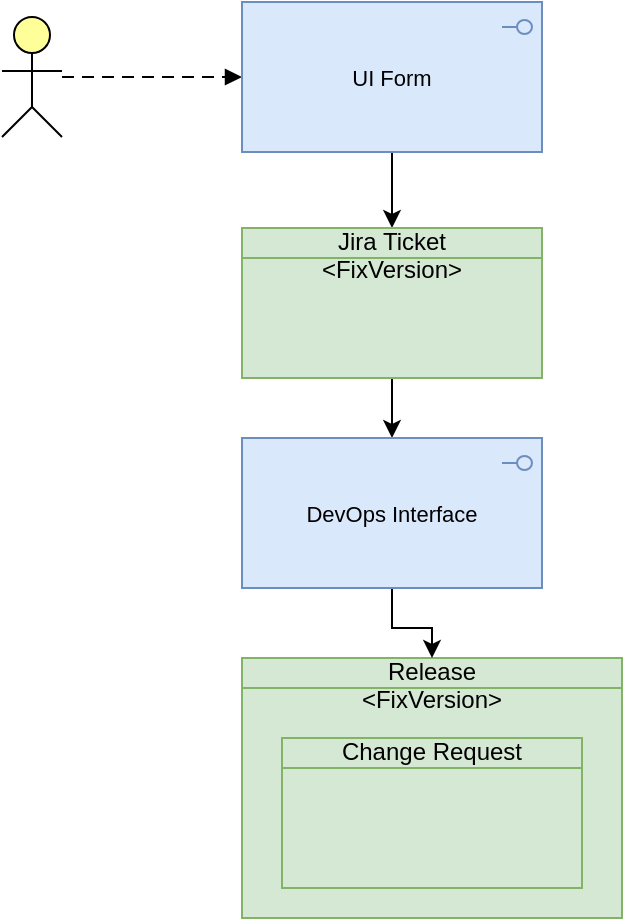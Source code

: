 <mxfile version="17.4.4" type="github">
  <diagram id="Oy0HTshUDJHeNZb5OaVK" name="Page-1">
    <mxGraphModel dx="1424" dy="1166" grid="1" gridSize="10" guides="1" tooltips="1" connect="1" arrows="1" fold="1" page="1" pageScale="1" pageWidth="1169" pageHeight="827" math="0" shadow="0">
      <root>
        <mxCell id="0" />
        <mxCell id="1" parent="0" />
        <mxCell id="1Rn5REZnz-L7d858gdaj-1" value="" style="html=1;outlineConnect=0;whiteSpace=wrap;fillColor=#ffff99;verticalLabelPosition=bottom;verticalAlign=top;align=center;shape=mxgraph.archimate3.actor;" vertex="1" parent="1">
          <mxGeometry x="40" y="149.5" width="30" height="60" as="geometry" />
        </mxCell>
        <mxCell id="1Rn5REZnz-L7d858gdaj-2" value="" style="html=1;endArrow=block;dashed=1;elbow=vertical;endFill=1;dashPattern=6 4;rounded=0;" edge="1" parent="1" source="1Rn5REZnz-L7d858gdaj-1" target="1Rn5REZnz-L7d858gdaj-3">
          <mxGeometry width="160" relative="1" as="geometry">
            <mxPoint x="410" y="581.453" as="sourcePoint" />
            <mxPoint x="590" y="616.141" as="targetPoint" />
          </mxGeometry>
        </mxCell>
        <mxCell id="1Rn5REZnz-L7d858gdaj-8" value="" style="edgeStyle=orthogonalEdgeStyle;rounded=0;orthogonalLoop=1;jettySize=auto;html=1;" edge="1" parent="1" source="1Rn5REZnz-L7d858gdaj-3" target="1Rn5REZnz-L7d858gdaj-4">
          <mxGeometry relative="1" as="geometry" />
        </mxCell>
        <mxCell id="1Rn5REZnz-L7d858gdaj-3" value="UI Form" style="html=1;outlineConnect=0;whiteSpace=wrap;fillColor=#dae8fc;shape=mxgraph.archimate3.application;appType=interface;archiType=square;fontSize=11;strokeColor=#6c8ebf;" vertex="1" parent="1">
          <mxGeometry x="160" y="142" width="150" height="75" as="geometry" />
        </mxCell>
        <mxCell id="1Rn5REZnz-L7d858gdaj-10" value="" style="edgeStyle=orthogonalEdgeStyle;rounded=0;orthogonalLoop=1;jettySize=auto;html=1;" edge="1" parent="1" source="1Rn5REZnz-L7d858gdaj-4" target="1Rn5REZnz-L7d858gdaj-9">
          <mxGeometry relative="1" as="geometry" />
        </mxCell>
        <mxCell id="1Rn5REZnz-L7d858gdaj-4" value="&lt;div&gt;Jira Ticket&lt;br&gt;&lt;/div&gt;&lt;div&gt;&amp;lt;FixVersion&amp;gt;&lt;/div&gt;" style="html=1;outlineConnect=0;whiteSpace=wrap;fillColor=#d5e8d4;shape=mxgraph.archimate3.businessObject;overflow=fill;strokeColor=#82b366;" vertex="1" parent="1">
          <mxGeometry x="160" y="255" width="150" height="75" as="geometry" />
        </mxCell>
        <mxCell id="1Rn5REZnz-L7d858gdaj-6" value="&lt;div&gt;Release&lt;br&gt;&lt;/div&gt;&lt;div&gt;&amp;lt;FixVersion&amp;gt;&lt;/div&gt;" style="html=1;outlineConnect=0;whiteSpace=wrap;fillColor=#d5e8d4;shape=mxgraph.archimate3.businessObject;overflow=fill;strokeColor=#82b366;" vertex="1" parent="1">
          <mxGeometry x="160" y="470" width="190" height="130" as="geometry" />
        </mxCell>
        <mxCell id="1Rn5REZnz-L7d858gdaj-7" value="&lt;div&gt;Change Request&lt;br&gt;&lt;/div&gt;&lt;div&gt;&lt;br&gt;&lt;/div&gt;" style="html=1;outlineConnect=0;whiteSpace=wrap;fillColor=#d5e8d4;shape=mxgraph.archimate3.businessObject;overflow=fill;strokeColor=#82b366;" vertex="1" parent="1">
          <mxGeometry x="180" y="510" width="150" height="75" as="geometry" />
        </mxCell>
        <mxCell id="1Rn5REZnz-L7d858gdaj-11" value="" style="edgeStyle=orthogonalEdgeStyle;rounded=0;orthogonalLoop=1;jettySize=auto;html=1;" edge="1" parent="1" source="1Rn5REZnz-L7d858gdaj-9" target="1Rn5REZnz-L7d858gdaj-6">
          <mxGeometry relative="1" as="geometry" />
        </mxCell>
        <mxCell id="1Rn5REZnz-L7d858gdaj-9" value="DevOps Interface" style="html=1;outlineConnect=0;whiteSpace=wrap;fillColor=#dae8fc;shape=mxgraph.archimate3.application;appType=interface;archiType=square;fontSize=11;strokeColor=#6c8ebf;" vertex="1" parent="1">
          <mxGeometry x="160" y="360" width="150" height="75" as="geometry" />
        </mxCell>
      </root>
    </mxGraphModel>
  </diagram>
</mxfile>
